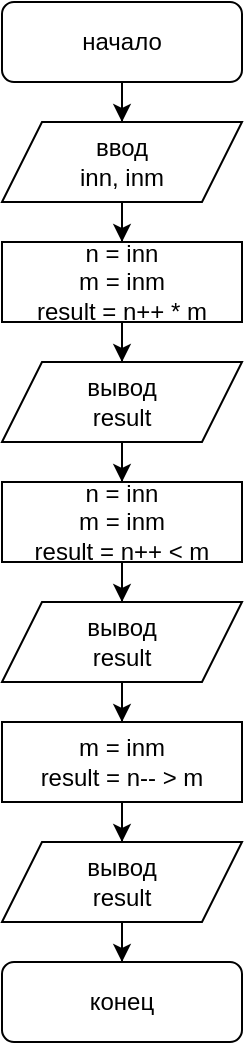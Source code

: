 <mxfile version="15.6.2" type="device"><diagram id="C5RBs43oDa-KdzZeNtuy" name="Page-1"><mxGraphModel dx="1422" dy="705" grid="1" gridSize="10" guides="1" tooltips="1" connect="1" arrows="1" fold="1" page="1" pageScale="1" pageWidth="827" pageHeight="1169" math="0" shadow="0"><root><mxCell id="WIyWlLk6GJQsqaUBKTNV-0"/><mxCell id="WIyWlLk6GJQsqaUBKTNV-1" parent="WIyWlLk6GJQsqaUBKTNV-0"/><mxCell id="Mrcajz5hbJzu9uEjmixZ-7" value="" style="edgeStyle=orthogonalEdgeStyle;rounded=0;orthogonalLoop=1;jettySize=auto;html=1;" edge="1" parent="WIyWlLk6GJQsqaUBKTNV-1" source="WIyWlLk6GJQsqaUBKTNV-3" target="Mrcajz5hbJzu9uEjmixZ-6"><mxGeometry relative="1" as="geometry"/></mxCell><mxCell id="WIyWlLk6GJQsqaUBKTNV-3" value="начало" style="rounded=1;whiteSpace=wrap;html=1;fontSize=12;glass=0;strokeWidth=1;shadow=0;" parent="WIyWlLk6GJQsqaUBKTNV-1" vertex="1"><mxGeometry x="80" y="40" width="120" height="40" as="geometry"/></mxCell><mxCell id="WIyWlLk6GJQsqaUBKTNV-11" value="конец" style="rounded=1;whiteSpace=wrap;html=1;fontSize=12;glass=0;strokeWidth=1;shadow=0;" parent="WIyWlLk6GJQsqaUBKTNV-1" vertex="1"><mxGeometry x="80" y="520" width="120" height="40" as="geometry"/></mxCell><mxCell id="Mrcajz5hbJzu9uEjmixZ-9" value="" style="edgeStyle=orthogonalEdgeStyle;rounded=0;orthogonalLoop=1;jettySize=auto;html=1;" edge="1" parent="WIyWlLk6GJQsqaUBKTNV-1" source="Mrcajz5hbJzu9uEjmixZ-6" target="Mrcajz5hbJzu9uEjmixZ-8"><mxGeometry relative="1" as="geometry"/></mxCell><mxCell id="Mrcajz5hbJzu9uEjmixZ-6" value="ввод&lt;br&gt;inn, inm" style="shape=parallelogram;perimeter=parallelogramPerimeter;whiteSpace=wrap;html=1;fixedSize=1;rounded=0;shadow=0;strokeWidth=1;glass=0;" vertex="1" parent="WIyWlLk6GJQsqaUBKTNV-1"><mxGeometry x="80" y="100" width="120" height="40" as="geometry"/></mxCell><mxCell id="Mrcajz5hbJzu9uEjmixZ-11" value="" style="edgeStyle=orthogonalEdgeStyle;rounded=0;orthogonalLoop=1;jettySize=auto;html=1;" edge="1" parent="WIyWlLk6GJQsqaUBKTNV-1" source="Mrcajz5hbJzu9uEjmixZ-8" target="Mrcajz5hbJzu9uEjmixZ-10"><mxGeometry relative="1" as="geometry"/></mxCell><mxCell id="Mrcajz5hbJzu9uEjmixZ-8" value="n = inn&lt;br&gt;m = inm&lt;br&gt;result = n++ * m" style="whiteSpace=wrap;html=1;rounded=0;shadow=0;strokeWidth=1;glass=0;" vertex="1" parent="WIyWlLk6GJQsqaUBKTNV-1"><mxGeometry x="80" y="160" width="120" height="40" as="geometry"/></mxCell><mxCell id="Mrcajz5hbJzu9uEjmixZ-13" value="" style="edgeStyle=orthogonalEdgeStyle;rounded=0;orthogonalLoop=1;jettySize=auto;html=1;" edge="1" parent="WIyWlLk6GJQsqaUBKTNV-1" source="Mrcajz5hbJzu9uEjmixZ-10" target="Mrcajz5hbJzu9uEjmixZ-12"><mxGeometry relative="1" as="geometry"/></mxCell><mxCell id="Mrcajz5hbJzu9uEjmixZ-10" value="вывод&lt;br&gt;result" style="shape=parallelogram;perimeter=parallelogramPerimeter;whiteSpace=wrap;html=1;fixedSize=1;rounded=0;shadow=0;strokeWidth=1;glass=0;" vertex="1" parent="WIyWlLk6GJQsqaUBKTNV-1"><mxGeometry x="80" y="220" width="120" height="40" as="geometry"/></mxCell><mxCell id="Mrcajz5hbJzu9uEjmixZ-15" value="" style="edgeStyle=orthogonalEdgeStyle;rounded=0;orthogonalLoop=1;jettySize=auto;html=1;" edge="1" parent="WIyWlLk6GJQsqaUBKTNV-1" source="Mrcajz5hbJzu9uEjmixZ-12" target="Mrcajz5hbJzu9uEjmixZ-14"><mxGeometry relative="1" as="geometry"/></mxCell><mxCell id="Mrcajz5hbJzu9uEjmixZ-12" value="n = inn&lt;br&gt;m = inm&lt;br&gt;result = n++ &amp;lt; m" style="whiteSpace=wrap;html=1;rounded=0;shadow=0;strokeWidth=1;glass=0;" vertex="1" parent="WIyWlLk6GJQsqaUBKTNV-1"><mxGeometry x="80" y="280" width="120" height="40" as="geometry"/></mxCell><mxCell id="Mrcajz5hbJzu9uEjmixZ-20" value="" style="edgeStyle=orthogonalEdgeStyle;rounded=0;orthogonalLoop=1;jettySize=auto;html=1;" edge="1" parent="WIyWlLk6GJQsqaUBKTNV-1" source="Mrcajz5hbJzu9uEjmixZ-14" target="Mrcajz5hbJzu9uEjmixZ-17"><mxGeometry relative="1" as="geometry"/></mxCell><mxCell id="Mrcajz5hbJzu9uEjmixZ-14" value="вывод&lt;br&gt;result" style="shape=parallelogram;perimeter=parallelogramPerimeter;whiteSpace=wrap;html=1;fixedSize=1;rounded=0;shadow=0;strokeWidth=1;glass=0;" vertex="1" parent="WIyWlLk6GJQsqaUBKTNV-1"><mxGeometry x="80" y="340" width="120" height="40" as="geometry"/></mxCell><mxCell id="Mrcajz5hbJzu9uEjmixZ-16" value="" style="edgeStyle=orthogonalEdgeStyle;rounded=0;orthogonalLoop=1;jettySize=auto;html=1;" edge="1" parent="WIyWlLk6GJQsqaUBKTNV-1" source="Mrcajz5hbJzu9uEjmixZ-17" target="Mrcajz5hbJzu9uEjmixZ-18"><mxGeometry relative="1" as="geometry"/></mxCell><mxCell id="Mrcajz5hbJzu9uEjmixZ-17" value="m = inm&lt;br&gt;result = n-- &amp;gt; m" style="whiteSpace=wrap;html=1;rounded=0;shadow=0;strokeWidth=1;glass=0;" vertex="1" parent="WIyWlLk6GJQsqaUBKTNV-1"><mxGeometry x="80" y="400" width="120" height="40" as="geometry"/></mxCell><mxCell id="Mrcajz5hbJzu9uEjmixZ-21" value="" style="edgeStyle=orthogonalEdgeStyle;rounded=0;orthogonalLoop=1;jettySize=auto;html=1;" edge="1" parent="WIyWlLk6GJQsqaUBKTNV-1" source="Mrcajz5hbJzu9uEjmixZ-18" target="WIyWlLk6GJQsqaUBKTNV-11"><mxGeometry relative="1" as="geometry"/></mxCell><mxCell id="Mrcajz5hbJzu9uEjmixZ-18" value="вывод&lt;br&gt;result" style="shape=parallelogram;perimeter=parallelogramPerimeter;whiteSpace=wrap;html=1;fixedSize=1;rounded=0;shadow=0;strokeWidth=1;glass=0;" vertex="1" parent="WIyWlLk6GJQsqaUBKTNV-1"><mxGeometry x="80" y="460" width="120" height="40" as="geometry"/></mxCell></root></mxGraphModel></diagram></mxfile>